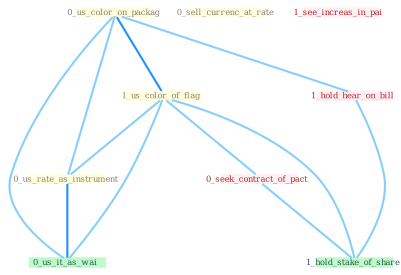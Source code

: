 Graph G{ 
    node
    [shape=polygon,style=filled,width=.5,height=.06,color="#BDFCC9",fixedsize=true,fontsize=4,
    fontcolor="#2f4f4f"];
    {node
    [color="#ffffe0", fontcolor="#8b7d6b"] "0_us_color_on_packag " "1_us_color_of_flag " "0_sell_currenc_at_rate " "0_us_rate_as_instrument "}
{node [color="#fff0f5", fontcolor="#b22222"] "0_seek_contract_of_pact " "1_see_increas_in_pai " "1_hold_hear_on_bill "}
edge [color="#B0E2FF"];

	"0_us_color_on_packag " -- "1_us_color_of_flag " [w="2", color="#1e90ff" , len=0.8];
	"0_us_color_on_packag " -- "0_us_rate_as_instrument " [w="1", color="#87cefa" ];
	"0_us_color_on_packag " -- "0_us_it_as_wai " [w="1", color="#87cefa" ];
	"0_us_color_on_packag " -- "1_hold_hear_on_bill " [w="1", color="#87cefa" ];
	"1_us_color_of_flag " -- "0_us_rate_as_instrument " [w="1", color="#87cefa" ];
	"1_us_color_of_flag " -- "0_seek_contract_of_pact " [w="1", color="#87cefa" ];
	"1_us_color_of_flag " -- "0_us_it_as_wai " [w="1", color="#87cefa" ];
	"1_us_color_of_flag " -- "1_hold_stake_of_share " [w="1", color="#87cefa" ];
	"0_us_rate_as_instrument " -- "0_us_it_as_wai " [w="2", color="#1e90ff" , len=0.8];
	"0_seek_contract_of_pact " -- "1_hold_stake_of_share " [w="1", color="#87cefa" ];
	"1_hold_hear_on_bill " -- "1_hold_stake_of_share " [w="1", color="#87cefa" ];
}